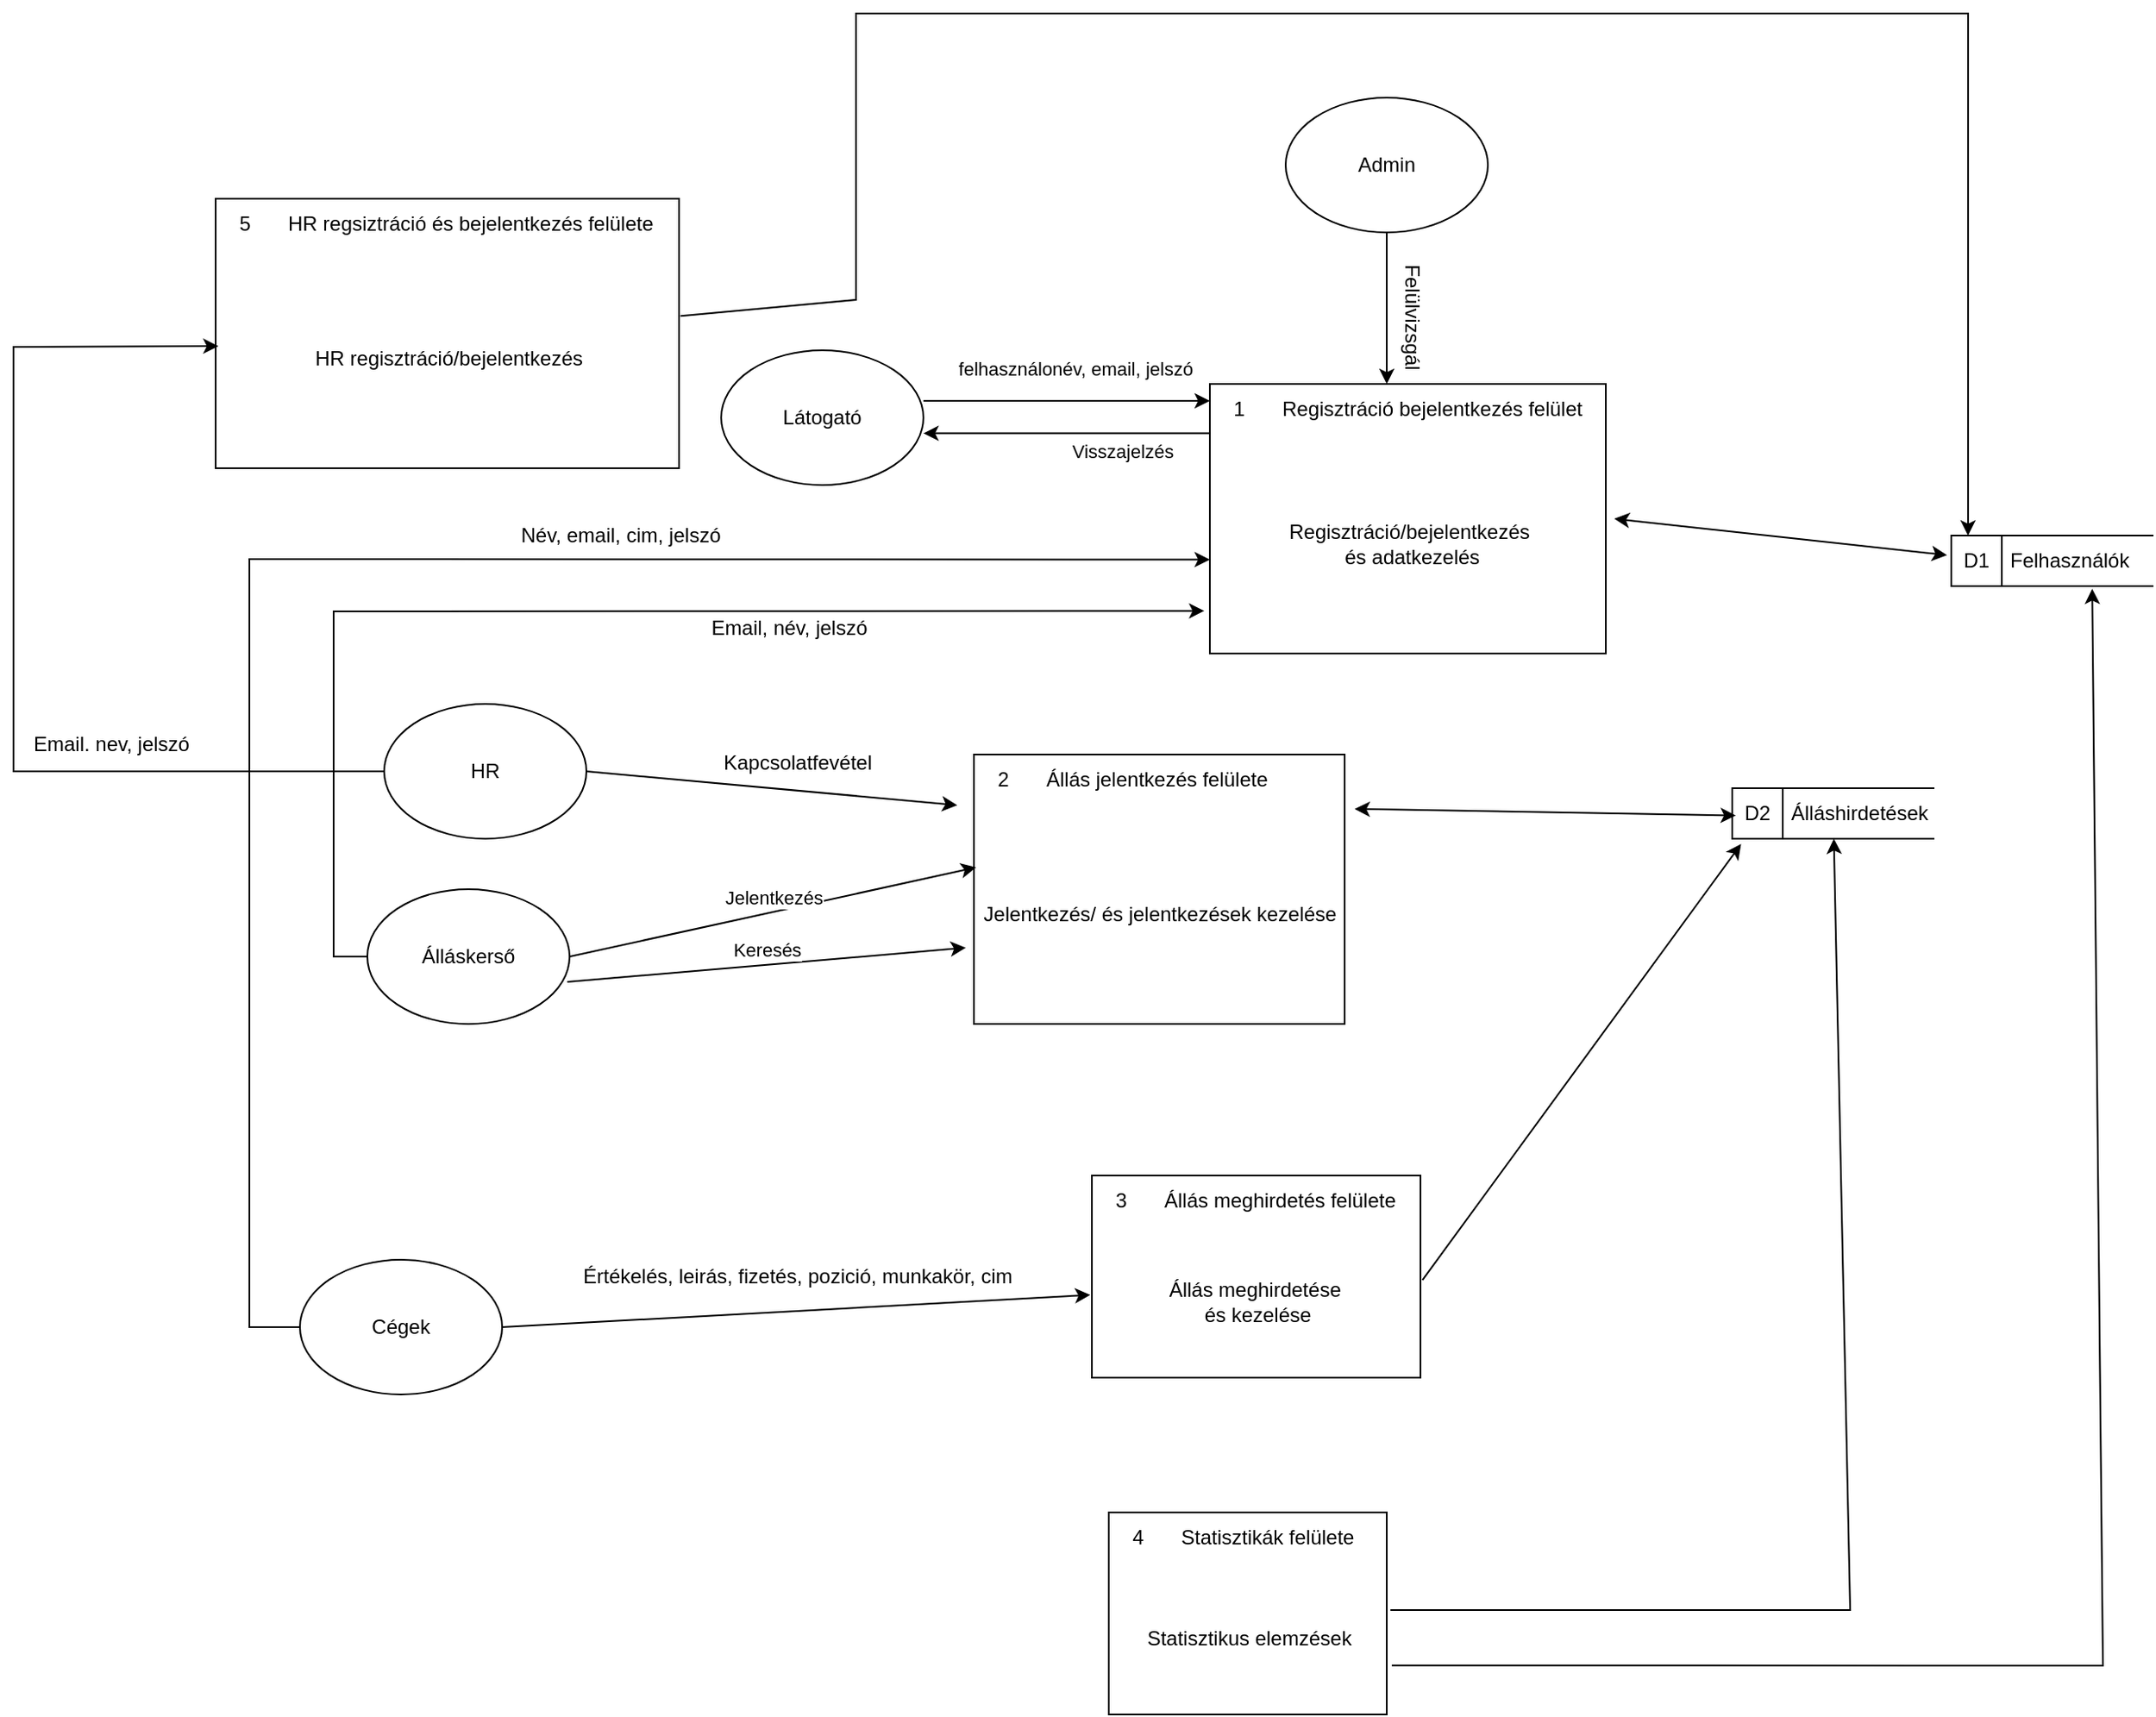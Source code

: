 <mxfile version="20.8.20" type="device"><diagram name="Page-1" id="YBLm8Gj2iyyLA85g6edL"><mxGraphModel dx="2100" dy="1122" grid="1" gridSize="10" guides="1" tooltips="1" connect="1" arrows="1" fold="1" page="1" pageScale="1" pageWidth="2339" pageHeight="3300" math="0" shadow="0"><root><mxCell id="0"/><mxCell id="1" parent="0"/><mxCell id="Fb_ZJI9Av4BMbVx0GU_X-2" value="&lt;div&gt;Regisztráció/bejelentkezés&lt;/div&gt;&lt;div&gt;&amp;nbsp;és adatkezelés&lt;/div&gt;" style="html=1;dashed=0;whitespace=wrap;shape=mxgraph.dfd.process;align=center;container=1;collapsible=0;spacingTop=30;" parent="1" vertex="1"><mxGeometry x="1170" y="640" width="235" height="160" as="geometry"/></mxCell><mxCell id="Fb_ZJI9Av4BMbVx0GU_X-3" value="1" style="text;html=1;strokeColor=none;fillColor=none;align=center;verticalAlign=middle;whiteSpace=wrap;rounded=0;movable=0;resizable=0;rotatable=0;cloneable=0;deletable=0;connectable=0;allowArrows=0;pointerEvents=1;" parent="Fb_ZJI9Av4BMbVx0GU_X-2" vertex="1"><mxGeometry width="35" height="30" as="geometry"/></mxCell><mxCell id="Fb_ZJI9Av4BMbVx0GU_X-4" value="Regisztráció bejelentkezés felület" style="text;html=1;strokeColor=none;fillColor=none;align=left;verticalAlign=middle;whiteSpace=wrap;rounded=0;movable=0;resizable=0;connectable=0;allowArrows=0;rotatable=0;cloneable=0;deletable=0;spacingLeft=6;autosize=1;resizeWidth=0;" parent="Fb_ZJI9Av4BMbVx0GU_X-2" vertex="1"><mxGeometry x="35" width="200" height="30" as="geometry"/></mxCell><mxCell id="Fb_ZJI9Av4BMbVx0GU_X-6" value="Cégek" style="ellipse;whiteSpace=wrap;html=1;" parent="1" vertex="1"><mxGeometry x="630" y="1160" width="120" height="80" as="geometry"/></mxCell><mxCell id="Fb_ZJI9Av4BMbVx0GU_X-7" value="Álláskerső" style="ellipse;whiteSpace=wrap;html=1;" parent="1" vertex="1"><mxGeometry x="670" y="940" width="120" height="80" as="geometry"/></mxCell><mxCell id="Fb_ZJI9Av4BMbVx0GU_X-8" value="Felhasználók" style="html=1;dashed=0;whitespace=wrap;shape=mxgraph.dfd.dataStoreID;align=left;spacingLeft=33;container=1;collapsible=0;autosize=0;" parent="1" vertex="1"><mxGeometry x="1610" y="730" width="120" height="30" as="geometry"/></mxCell><mxCell id="Fb_ZJI9Av4BMbVx0GU_X-9" value="D1" style="text;html=1;strokeColor=none;fillColor=none;align=center;verticalAlign=middle;whiteSpace=wrap;rounded=0;movable=0;resizable=0;rotatable=0;cloneable=0;deletable=0;allowArrows=0;connectable=0;" parent="Fb_ZJI9Av4BMbVx0GU_X-8" vertex="1"><mxGeometry width="30" height="30" as="geometry"/></mxCell><mxCell id="Fb_ZJI9Av4BMbVx0GU_X-10" value="Admin" style="ellipse;whiteSpace=wrap;html=1;" parent="1" vertex="1"><mxGeometry x="1215" y="470" width="120" height="80" as="geometry"/></mxCell><mxCell id="Fb_ZJI9Av4BMbVx0GU_X-11" value="Visszajelzés" style="endArrow=classic;html=1;rounded=0;verticalAlign=bottom;" parent="1" edge="1"><mxGeometry x="-0.39" y="20" width="50" height="50" relative="1" as="geometry"><mxPoint x="1170" y="669.29" as="sourcePoint"/><mxPoint x="1000" y="669.29" as="targetPoint"/><Array as="points"/><mxPoint as="offset"/></mxGeometry></mxCell><mxCell id="Fb_ZJI9Av4BMbVx0GU_X-12" value="felhasználonév, email, jelszó" style="endArrow=classic;html=1;rounded=0;verticalAlign=bottom;" parent="1" edge="1"><mxGeometry x="0.059" y="10" width="50" height="50" relative="1" as="geometry"><mxPoint x="1000" y="650" as="sourcePoint"/><mxPoint x="1170" y="650" as="targetPoint"/><Array as="points"/><mxPoint as="offset"/></mxGeometry></mxCell><mxCell id="Fb_ZJI9Av4BMbVx0GU_X-13" value="Jelentkezés/ és jelentkezések kezelése" style="html=1;dashed=0;whitespace=wrap;shape=mxgraph.dfd.process;align=center;container=1;collapsible=0;spacingTop=30;" parent="1" vertex="1"><mxGeometry x="1030" y="860" width="220" height="160" as="geometry"/></mxCell><mxCell id="Fb_ZJI9Av4BMbVx0GU_X-14" value="2" style="text;html=1;strokeColor=none;fillColor=none;align=center;verticalAlign=middle;whiteSpace=wrap;rounded=0;movable=0;resizable=0;rotatable=0;cloneable=0;deletable=0;connectable=0;allowArrows=0;pointerEvents=1;" parent="Fb_ZJI9Av4BMbVx0GU_X-13" vertex="1"><mxGeometry width="35" height="30" as="geometry"/></mxCell><mxCell id="Fb_ZJI9Av4BMbVx0GU_X-15" value="Állás jelentkezés felülete" style="text;html=1;strokeColor=none;fillColor=none;align=left;verticalAlign=middle;whiteSpace=wrap;rounded=0;movable=0;resizable=0;connectable=0;allowArrows=0;rotatable=0;cloneable=0;deletable=0;spacingLeft=6;autosize=1;resizeWidth=0;" parent="Fb_ZJI9Av4BMbVx0GU_X-13" vertex="1"><mxGeometry x="35" width="150" height="30" as="geometry"/></mxCell><mxCell id="Fb_ZJI9Av4BMbVx0GU_X-16" value="Álláshirdetések" style="html=1;dashed=0;whitespace=wrap;shape=mxgraph.dfd.dataStoreID;align=left;spacingLeft=33;container=1;collapsible=0;autosize=0;" parent="1" vertex="1"><mxGeometry x="1480" y="880" width="120" height="30" as="geometry"/></mxCell><mxCell id="Fb_ZJI9Av4BMbVx0GU_X-17" value="D2" style="text;html=1;strokeColor=none;fillColor=none;align=center;verticalAlign=middle;whiteSpace=wrap;rounded=0;movable=0;resizable=0;rotatable=0;cloneable=0;deletable=0;allowArrows=0;connectable=0;" parent="Fb_ZJI9Av4BMbVx0GU_X-16" vertex="1"><mxGeometry width="30" height="30" as="geometry"/></mxCell><mxCell id="Fb_ZJI9Av4BMbVx0GU_X-18" value="HR" style="ellipse;whiteSpace=wrap;html=1;" parent="1" vertex="1"><mxGeometry x="680" y="830" width="120" height="80" as="geometry"/></mxCell><mxCell id="Fb_ZJI9Av4BMbVx0GU_X-19" value="" style="endArrow=classic;html=1;rounded=0;verticalAlign=bottom;exitX=1;exitY=0.5;exitDx=0;exitDy=0;entryX=-0.045;entryY=0.188;entryDx=0;entryDy=0;entryPerimeter=0;" parent="1" source="Fb_ZJI9Av4BMbVx0GU_X-18" target="Fb_ZJI9Av4BMbVx0GU_X-13" edge="1"><mxGeometry x="0.003" width="50" height="50" relative="1" as="geometry"><mxPoint x="1130" y="1340" as="sourcePoint"/><mxPoint x="920" y="870" as="targetPoint"/><Array as="points"/><mxPoint as="offset"/></mxGeometry></mxCell><mxCell id="Fb_ZJI9Av4BMbVx0GU_X-20" value="" style="endArrow=classic;html=1;rounded=0;verticalAlign=bottom;exitX=0.5;exitY=1;exitDx=0;exitDy=0;" parent="1" source="Fb_ZJI9Av4BMbVx0GU_X-10" edge="1"><mxGeometry width="50" height="50" relative="1" as="geometry"><mxPoint x="880" y="820" as="sourcePoint"/><mxPoint x="1275" y="640" as="targetPoint"/></mxGeometry></mxCell><mxCell id="Fb_ZJI9Av4BMbVx0GU_X-21" value="Látogató" style="ellipse;whiteSpace=wrap;html=1;" parent="1" vertex="1"><mxGeometry x="880" y="620" width="120" height="80" as="geometry"/></mxCell><mxCell id="Fb_ZJI9Av4BMbVx0GU_X-22" value="Jelentkezés" style="endArrow=classic;html=1;rounded=0;verticalAlign=bottom;exitX=1;exitY=0.5;exitDx=0;exitDy=0;entryX=0.006;entryY=0.419;entryDx=0;entryDy=0;entryPerimeter=0;" parent="1" source="Fb_ZJI9Av4BMbVx0GU_X-7" target="Fb_ZJI9Av4BMbVx0GU_X-13" edge="1"><mxGeometry width="50" height="50" relative="1" as="geometry"><mxPoint x="830" y="1605.49" as="sourcePoint"/><mxPoint x="1105" y="1521.289" as="targetPoint"/></mxGeometry></mxCell><mxCell id="Fb_ZJI9Av4BMbVx0GU_X-23" value="Keresés" style="endArrow=classic;html=1;rounded=0;verticalAlign=bottom;exitX=0.989;exitY=0.688;exitDx=0;exitDy=0;exitPerimeter=0;entryX=-0.022;entryY=0.717;entryDx=0;entryDy=0;entryPerimeter=0;" parent="1" source="Fb_ZJI9Av4BMbVx0GU_X-7" target="Fb_ZJI9Av4BMbVx0GU_X-13" edge="1"><mxGeometry width="50" height="50" relative="1" as="geometry"><mxPoint x="840" y="1560" as="sourcePoint"/><mxPoint x="1105" y="1661.944" as="targetPoint"/></mxGeometry></mxCell><mxCell id="Fb_ZJI9Av4BMbVx0GU_X-24" value="" style="endArrow=classic;html=1;rounded=0;verticalAlign=bottom;exitX=1;exitY=0.5;exitDx=0;exitDy=0;entryX=-0.006;entryY=0.424;entryDx=0;entryDy=0;entryPerimeter=0;" parent="1" source="Fb_ZJI9Av4BMbVx0GU_X-6" edge="1"><mxGeometry width="50" height="50" relative="1" as="geometry"><mxPoint x="1400" y="1020" as="sourcePoint"/><mxPoint x="1099.04" y="1180.88" as="targetPoint"/></mxGeometry></mxCell><mxCell id="Fb_ZJI9Av4BMbVx0GU_X-25" value="" style="endArrow=classic;html=1;rounded=0;verticalAlign=bottom;exitX=1.013;exitY=0.483;exitDx=0;exitDy=0;exitPerimeter=0;" parent="1" source="Fb_ZJI9Av4BMbVx0GU_X-26" target="Fb_ZJI9Av4BMbVx0GU_X-16" edge="1"><mxGeometry x="0.0" width="50" height="50" relative="1" as="geometry"><mxPoint x="1751.92" y="1626.52" as="sourcePoint"/><mxPoint x="1930" y="1625" as="targetPoint"/><Array as="points"><mxPoint x="1550" y="1368"/></Array><mxPoint as="offset"/></mxGeometry></mxCell><mxCell id="Fb_ZJI9Av4BMbVx0GU_X-26" value="Statisztikus elemzések" style="html=1;dashed=0;whitespace=wrap;shape=mxgraph.dfd.process2;align=center;container=1;collapsible=0;spacingTop=30;" parent="1" vertex="1"><mxGeometry x="1110" y="1310" width="165" height="120" as="geometry"/></mxCell><mxCell id="Fb_ZJI9Av4BMbVx0GU_X-27" value="4" style="text;html=1;strokeColor=none;fillColor=none;align=center;verticalAlign=middle;whiteSpace=wrap;rounded=0;connectable=0;allowArrows=0;editable=1;movable=0;resizable=0;rotatable=0;deletable=0;locked=0;cloneable=0;" parent="Fb_ZJI9Av4BMbVx0GU_X-26" vertex="1"><mxGeometry width="35" height="30" as="geometry"/></mxCell><mxCell id="Fb_ZJI9Av4BMbVx0GU_X-28" value="Statisztikák felülete" style="text;strokeColor=none;fillColor=none;align=left;verticalAlign=middle;whiteSpace=wrap;rounded=0;autosize=1;connectable=0;allowArrows=0;movable=0;resizable=0;rotatable=0;deletable=0;cloneable=0;spacingLeft=6;fontStyle=0;html=1;" parent="Fb_ZJI9Av4BMbVx0GU_X-26" vertex="1"><mxGeometry x="35" width="130" height="30" as="geometry"/></mxCell><mxCell id="Fb_ZJI9Av4BMbVx0GU_X-29" value="" style="endArrow=classic;html=1;rounded=0;verticalAlign=bottom;entryX=0.697;entryY=1.054;entryDx=0;entryDy=0;entryPerimeter=0;exitX=1.018;exitY=0.757;exitDx=0;exitDy=0;exitPerimeter=0;" parent="1" source="Fb_ZJI9Av4BMbVx0GU_X-26" target="Fb_ZJI9Av4BMbVx0GU_X-8" edge="1"><mxGeometry width="50" height="50" relative="1" as="geometry"><mxPoint x="1750" y="1680" as="sourcePoint"/><mxPoint x="1870" y="1680" as="targetPoint"/><Array as="points"><mxPoint x="1700" y="1401"/></Array></mxGeometry></mxCell><mxCell id="Fb_ZJI9Av4BMbVx0GU_X-30" value="" style="endArrow=classic;startArrow=classic;html=1;rounded=0;verticalAlign=bottom;exitX=1.027;exitY=0.202;exitDx=0;exitDy=0;exitPerimeter=0;entryX=0.018;entryY=0.541;entryDx=0;entryDy=0;entryPerimeter=0;" parent="1" source="Fb_ZJI9Av4BMbVx0GU_X-13" target="Fb_ZJI9Av4BMbVx0GU_X-16" edge="1"><mxGeometry width="50" height="50" relative="1" as="geometry"><mxPoint x="1155.676" y="1232.385" as="sourcePoint"/><mxPoint x="1227.027" y="1232.385" as="targetPoint"/></mxGeometry></mxCell><mxCell id="Fb_ZJI9Av4BMbVx0GU_X-31" value="" style="endArrow=classic;html=1;rounded=0;verticalAlign=bottom;exitX=1.006;exitY=0.517;exitDx=0;exitDy=0;exitPerimeter=0;entryX=0.044;entryY=1.105;entryDx=0;entryDy=0;entryPerimeter=0;" parent="1" source="Fb_ZJI9Av4BMbVx0GU_X-32" target="Fb_ZJI9Av4BMbVx0GU_X-16" edge="1"><mxGeometry width="50" height="50" relative="1" as="geometry"><mxPoint x="1262.08" y="1190.12" as="sourcePoint"/><mxPoint x="1490" y="980" as="targetPoint"/></mxGeometry></mxCell><mxCell id="Fb_ZJI9Av4BMbVx0GU_X-32" value="&lt;div&gt;Állás meghirdetése&amp;nbsp;&lt;/div&gt;&lt;div&gt;és kezelése&lt;/div&gt;" style="html=1;dashed=0;whitespace=wrap;shape=mxgraph.dfd.process;align=center;container=1;collapsible=0;spacingTop=30;" parent="1" vertex="1"><mxGeometry x="1100" y="1110" width="195" height="120" as="geometry"/></mxCell><mxCell id="Fb_ZJI9Av4BMbVx0GU_X-33" value="3" style="text;html=1;strokeColor=none;fillColor=none;align=center;verticalAlign=middle;whiteSpace=wrap;rounded=0;movable=0;resizable=0;rotatable=0;cloneable=0;deletable=0;connectable=0;allowArrows=0;pointerEvents=1;" parent="Fb_ZJI9Av4BMbVx0GU_X-32" vertex="1"><mxGeometry width="35" height="30" as="geometry"/></mxCell><mxCell id="Fb_ZJI9Av4BMbVx0GU_X-34" value="Állás meghirdetés felülete" style="text;html=1;strokeColor=none;fillColor=none;align=left;verticalAlign=middle;whiteSpace=wrap;rounded=0;movable=0;resizable=0;connectable=0;allowArrows=0;rotatable=0;cloneable=0;deletable=0;spacingLeft=6;autosize=1;resizeWidth=0;" parent="Fb_ZJI9Av4BMbVx0GU_X-32" vertex="1"><mxGeometry x="35" width="160" height="30" as="geometry"/></mxCell><mxCell id="Fb_ZJI9Av4BMbVx0GU_X-35" value="" style="endArrow=classic;html=1;rounded=0;verticalAlign=bottom;exitX=0;exitY=0.5;exitDx=0;exitDy=0;" parent="1" source="Fb_ZJI9Av4BMbVx0GU_X-6" edge="1"><mxGeometry width="50" height="50" relative="1" as="geometry"><mxPoint x="1050" y="744.29" as="sourcePoint"/><mxPoint x="1170" y="744.29" as="targetPoint"/><Array as="points"><mxPoint x="600" y="1200"/><mxPoint x="600" y="744"/></Array></mxGeometry></mxCell><mxCell id="Fb_ZJI9Av4BMbVx0GU_X-36" value="" style="endArrow=classic;html=1;rounded=0;verticalAlign=bottom;exitX=0;exitY=0.5;exitDx=0;exitDy=0;entryX=-0.014;entryY=0.842;entryDx=0;entryDy=0;entryPerimeter=0;" parent="1" source="Fb_ZJI9Av4BMbVx0GU_X-7" target="Fb_ZJI9Av4BMbVx0GU_X-2" edge="1"><mxGeometry width="50" height="50" relative="1" as="geometry"><mxPoint x="1220" y="920" as="sourcePoint"/><mxPoint x="1340" y="920" as="targetPoint"/><Array as="points"><mxPoint x="650" y="980"/><mxPoint x="650" y="775"/></Array></mxGeometry></mxCell><mxCell id="Fb_ZJI9Av4BMbVx0GU_X-37" value="HR regisztráció/bejelentkezés" style="html=1;dashed=0;whitespace=wrap;shape=mxgraph.dfd.process;align=center;container=1;collapsible=0;spacingTop=30;" parent="1" vertex="1"><mxGeometry x="580" y="530" width="275" height="160" as="geometry"/></mxCell><mxCell id="Fb_ZJI9Av4BMbVx0GU_X-38" value="5" style="text;html=1;strokeColor=none;fillColor=none;align=center;verticalAlign=middle;whiteSpace=wrap;rounded=0;movable=0;resizable=0;rotatable=0;cloneable=0;deletable=0;connectable=0;allowArrows=0;pointerEvents=1;" parent="Fb_ZJI9Av4BMbVx0GU_X-37" vertex="1"><mxGeometry width="35" height="30" as="geometry"/></mxCell><mxCell id="Fb_ZJI9Av4BMbVx0GU_X-39" value="HR regsiztráció és bejelentkezés felülete" style="text;html=1;strokeColor=none;fillColor=none;align=left;verticalAlign=middle;whiteSpace=wrap;rounded=0;movable=0;resizable=0;connectable=0;allowArrows=0;rotatable=0;cloneable=0;deletable=0;spacingLeft=6;autosize=1;resizeWidth=0;" parent="Fb_ZJI9Av4BMbVx0GU_X-37" vertex="1"><mxGeometry x="35" width="240" height="30" as="geometry"/></mxCell><mxCell id="Fb_ZJI9Av4BMbVx0GU_X-40" value="" style="endArrow=classic;html=1;rounded=0;verticalAlign=bottom;exitX=0;exitY=0.5;exitDx=0;exitDy=0;entryX=0.006;entryY=0.547;entryDx=0;entryDy=0;entryPerimeter=0;" parent="1" source="Fb_ZJI9Av4BMbVx0GU_X-18" target="Fb_ZJI9Av4BMbVx0GU_X-37" edge="1"><mxGeometry width="50" height="50" relative="1" as="geometry"><mxPoint x="1220" y="870" as="sourcePoint"/><mxPoint x="1340" y="870" as="targetPoint"/><Array as="points"><mxPoint x="460" y="870"/><mxPoint x="460" y="618"/></Array></mxGeometry></mxCell><mxCell id="Fb_ZJI9Av4BMbVx0GU_X-41" value="" style="endArrow=classic;html=1;rounded=0;verticalAlign=bottom;entryX=0.083;entryY=0;entryDx=0;entryDy=0;entryPerimeter=0;exitX=1.003;exitY=0.435;exitDx=0;exitDy=0;exitPerimeter=0;" parent="1" source="Fb_ZJI9Av4BMbVx0GU_X-37" target="Fb_ZJI9Av4BMbVx0GU_X-8" edge="1"><mxGeometry width="50" height="50" relative="1" as="geometry"><mxPoint x="810" y="590" as="sourcePoint"/><mxPoint x="910" y="590" as="targetPoint"/><Array as="points"><mxPoint x="960" y="590"/><mxPoint x="960" y="420"/><mxPoint x="1620" y="420"/></Array></mxGeometry></mxCell><mxCell id="Fb_ZJI9Av4BMbVx0GU_X-5" value="" style="endArrow=classic;startArrow=classic;html=1;rounded=0;verticalAlign=bottom;entryX=-0.021;entryY=0.387;entryDx=0;entryDy=0;entryPerimeter=0;" parent="1" target="Fb_ZJI9Av4BMbVx0GU_X-8" edge="1"><mxGeometry x="0.333" width="50" height="50" relative="1" as="geometry"><mxPoint x="1410" y="720" as="sourcePoint"/><mxPoint x="1331.673" y="724.211" as="targetPoint"/><mxPoint as="offset"/></mxGeometry></mxCell><mxCell id="Rh5SZ9mgEzCr1drpbSz3-1" value="Felülvizsgál" style="text;html=1;align=center;verticalAlign=middle;resizable=0;points=[];autosize=1;strokeColor=none;fillColor=none;rotation=90;" vertex="1" parent="1"><mxGeometry x="1250" y="585" width="80" height="30" as="geometry"/></mxCell><mxCell id="Rh5SZ9mgEzCr1drpbSz3-2" value="Email. nev, jelszó" style="text;whiteSpace=wrap;html=1;" vertex="1" parent="1"><mxGeometry x="470" y="840" width="120" height="40" as="geometry"/></mxCell><mxCell id="Rh5SZ9mgEzCr1drpbSz3-3" value="Kapcsolatfevétel" style="text;html=1;align=center;verticalAlign=middle;resizable=0;points=[];autosize=1;strokeColor=none;fillColor=none;" vertex="1" parent="1"><mxGeometry x="870" y="850" width="110" height="30" as="geometry"/></mxCell><mxCell id="Rh5SZ9mgEzCr1drpbSz3-4" value="Név, email, cim, jelszó" style="text;html=1;align=center;verticalAlign=middle;resizable=0;points=[];autosize=1;strokeColor=none;fillColor=none;" vertex="1" parent="1"><mxGeometry x="750" y="715" width="140" height="30" as="geometry"/></mxCell><mxCell id="Rh5SZ9mgEzCr1drpbSz3-5" value="Email, név, jelszó" style="text;html=1;align=center;verticalAlign=middle;resizable=0;points=[];autosize=1;strokeColor=none;fillColor=none;" vertex="1" parent="1"><mxGeometry x="865" y="770" width="110" height="30" as="geometry"/></mxCell><mxCell id="Rh5SZ9mgEzCr1drpbSz3-6" value="Értékelés, leirás, fizetés, pozició, munkakör, cim" style="text;html=1;align=center;verticalAlign=middle;resizable=0;points=[];autosize=1;strokeColor=none;fillColor=none;" vertex="1" parent="1"><mxGeometry x="790" y="1155" width="270" height="30" as="geometry"/></mxCell></root></mxGraphModel></diagram></mxfile>